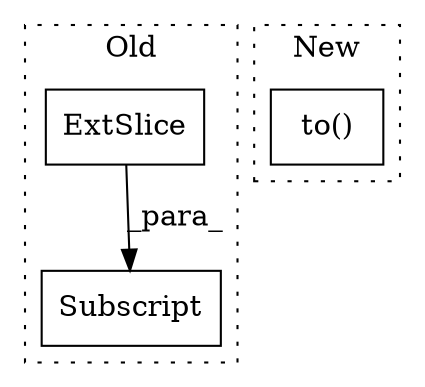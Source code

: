 digraph G {
subgraph cluster0 {
1 [label="ExtSlice" a="85" s="1619" l="7" shape="box"];
3 [label="Subscript" a="63" s="1619,0" l="19,0" shape="box"];
label = "Old";
style="dotted";
}
subgraph cluster1 {
2 [label="to()" a="75" s="1690,1704" l="13,1" shape="box"];
label = "New";
style="dotted";
}
1 -> 3 [label="_para_"];
}